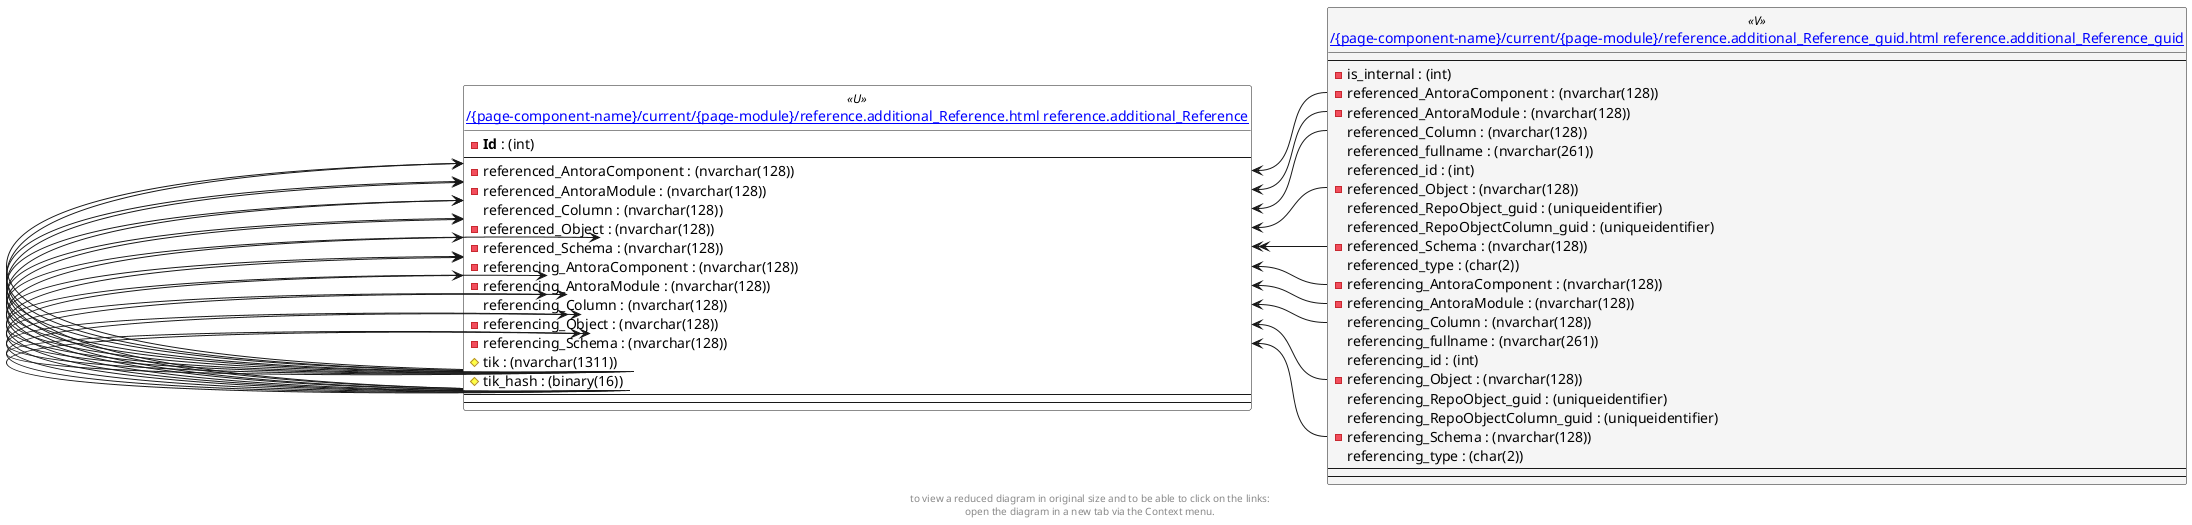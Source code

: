 @startuml
left to right direction
'top to bottom direction
hide circle
'avoide "." issues:
set namespaceSeparator none


skinparam class {
  BackgroundColor White
  BackgroundColor<<FN>> Yellow
  BackgroundColor<<FS>> Yellow
  BackgroundColor<<FT>> LightGray
  BackgroundColor<<IF>> Yellow
  BackgroundColor<<IS>> Yellow
  BackgroundColor<<P>> Aqua
  BackgroundColor<<PC>> Aqua
  BackgroundColor<<SN>> Yellow
  BackgroundColor<<SO>> SlateBlue
  BackgroundColor<<TF>> LightGray
  BackgroundColor<<TR>> Tomato
  BackgroundColor<<U>> White
  BackgroundColor<<V>> WhiteSmoke
  BackgroundColor<<X>> Aqua
}


entity "[[{site-url}/{page-component-name}/current/{page-module}/reference.additional_Reference.html reference.additional_Reference]]" as reference.additional_Reference << U >> {
  - **Id** : (int)
  --
  - referenced_AntoraComponent : (nvarchar(128))
  - referenced_AntoraModule : (nvarchar(128))
  referenced_Column : (nvarchar(128))
  - referenced_Object : (nvarchar(128))
  - referenced_Schema : (nvarchar(128))
  - referencing_AntoraComponent : (nvarchar(128))
  - referencing_AntoraModule : (nvarchar(128))
  referencing_Column : (nvarchar(128))
  - referencing_Object : (nvarchar(128))
  - referencing_Schema : (nvarchar(128))
  # tik : (nvarchar(1311))
  # tik_hash : (binary(16))
  --
  --
}

entity "[[{site-url}/{page-component-name}/current/{page-module}/reference.additional_Reference_guid.html reference.additional_Reference_guid]]" as reference.additional_Reference_guid << V >> {
  --
  - is_internal : (int)
  - referenced_AntoraComponent : (nvarchar(128))
  - referenced_AntoraModule : (nvarchar(128))
  referenced_Column : (nvarchar(128))
  referenced_fullname : (nvarchar(261))
  referenced_id : (int)
  - referenced_Object : (nvarchar(128))
  referenced_RepoObject_guid : (uniqueidentifier)
  referenced_RepoObjectColumn_guid : (uniqueidentifier)
  - referenced_Schema : (nvarchar(128))
  referenced_type : (char(2))
  - referencing_AntoraComponent : (nvarchar(128))
  - referencing_AntoraModule : (nvarchar(128))
  referencing_Column : (nvarchar(128))
  referencing_fullname : (nvarchar(261))
  referencing_id : (int)
  - referencing_Object : (nvarchar(128))
  referencing_RepoObject_guid : (uniqueidentifier)
  referencing_RepoObjectColumn_guid : (uniqueidentifier)
  - referencing_Schema : (nvarchar(128))
  referencing_type : (char(2))
  --
  --
}

reference.additional_Reference <.. reference.additional_Reference_guid
reference.additional_Reference::referenced_AntoraComponent <-- reference.additional_Reference::tik
reference.additional_Reference::referenced_AntoraComponent <-- reference.additional_Reference::tik_hash
reference.additional_Reference::referenced_AntoraComponent <-- reference.additional_Reference_guid::referenced_AntoraComponent
reference.additional_Reference::referenced_AntoraModule <-- reference.additional_Reference::tik
reference.additional_Reference::referenced_AntoraModule <-- reference.additional_Reference::tik_hash
reference.additional_Reference::referenced_AntoraModule <-- reference.additional_Reference_guid::referenced_AntoraModule
reference.additional_Reference::referenced_Column <-- reference.additional_Reference::tik
reference.additional_Reference::referenced_Column <-- reference.additional_Reference::tik_hash
reference.additional_Reference::referenced_Column <-- reference.additional_Reference_guid::referenced_Column
reference.additional_Reference::referenced_Object <-- reference.additional_Reference::tik
reference.additional_Reference::referenced_Object <-- reference.additional_Reference::tik_hash
reference.additional_Reference::referenced_Object <-- reference.additional_Reference_guid::referenced_Object
reference.additional_Reference::referenced_Schema <-- reference.additional_Reference::tik
reference.additional_Reference::referenced_Schema <-- reference.additional_Reference::tik_hash
reference.additional_Reference::referenced_Schema <-- reference.additional_Reference_guid::referenced_Schema
reference.additional_Reference::referencing_AntoraComponent <-- reference.additional_Reference::tik
reference.additional_Reference::referencing_AntoraComponent <-- reference.additional_Reference::tik_hash
reference.additional_Reference::referencing_AntoraComponent <-- reference.additional_Reference_guid::referencing_AntoraComponent
reference.additional_Reference::referencing_AntoraModule <-- reference.additional_Reference::tik
reference.additional_Reference::referencing_AntoraModule <-- reference.additional_Reference::tik_hash
reference.additional_Reference::referencing_AntoraModule <-- reference.additional_Reference_guid::referencing_AntoraModule
reference.additional_Reference::referencing_Column <-- reference.additional_Reference::tik
reference.additional_Reference::referencing_Column <-- reference.additional_Reference::tik_hash
reference.additional_Reference::referencing_Column <-- reference.additional_Reference_guid::referencing_Column
reference.additional_Reference::referencing_Object <-- reference.additional_Reference::tik
reference.additional_Reference::referencing_Object <-- reference.additional_Reference::tik_hash
reference.additional_Reference::referencing_Object <-- reference.additional_Reference_guid::referencing_Object
reference.additional_Reference::referencing_Schema <-- reference.additional_Reference::tik
reference.additional_Reference::referencing_Schema <-- reference.additional_Reference::tik_hash
reference.additional_Reference::referencing_Schema <-- reference.additional_Reference_guid::referencing_Schema
footer
to view a reduced diagram in original size and to be able to click on the links:
open the diagram in a new tab via the Context menu.
end footer

@enduml

